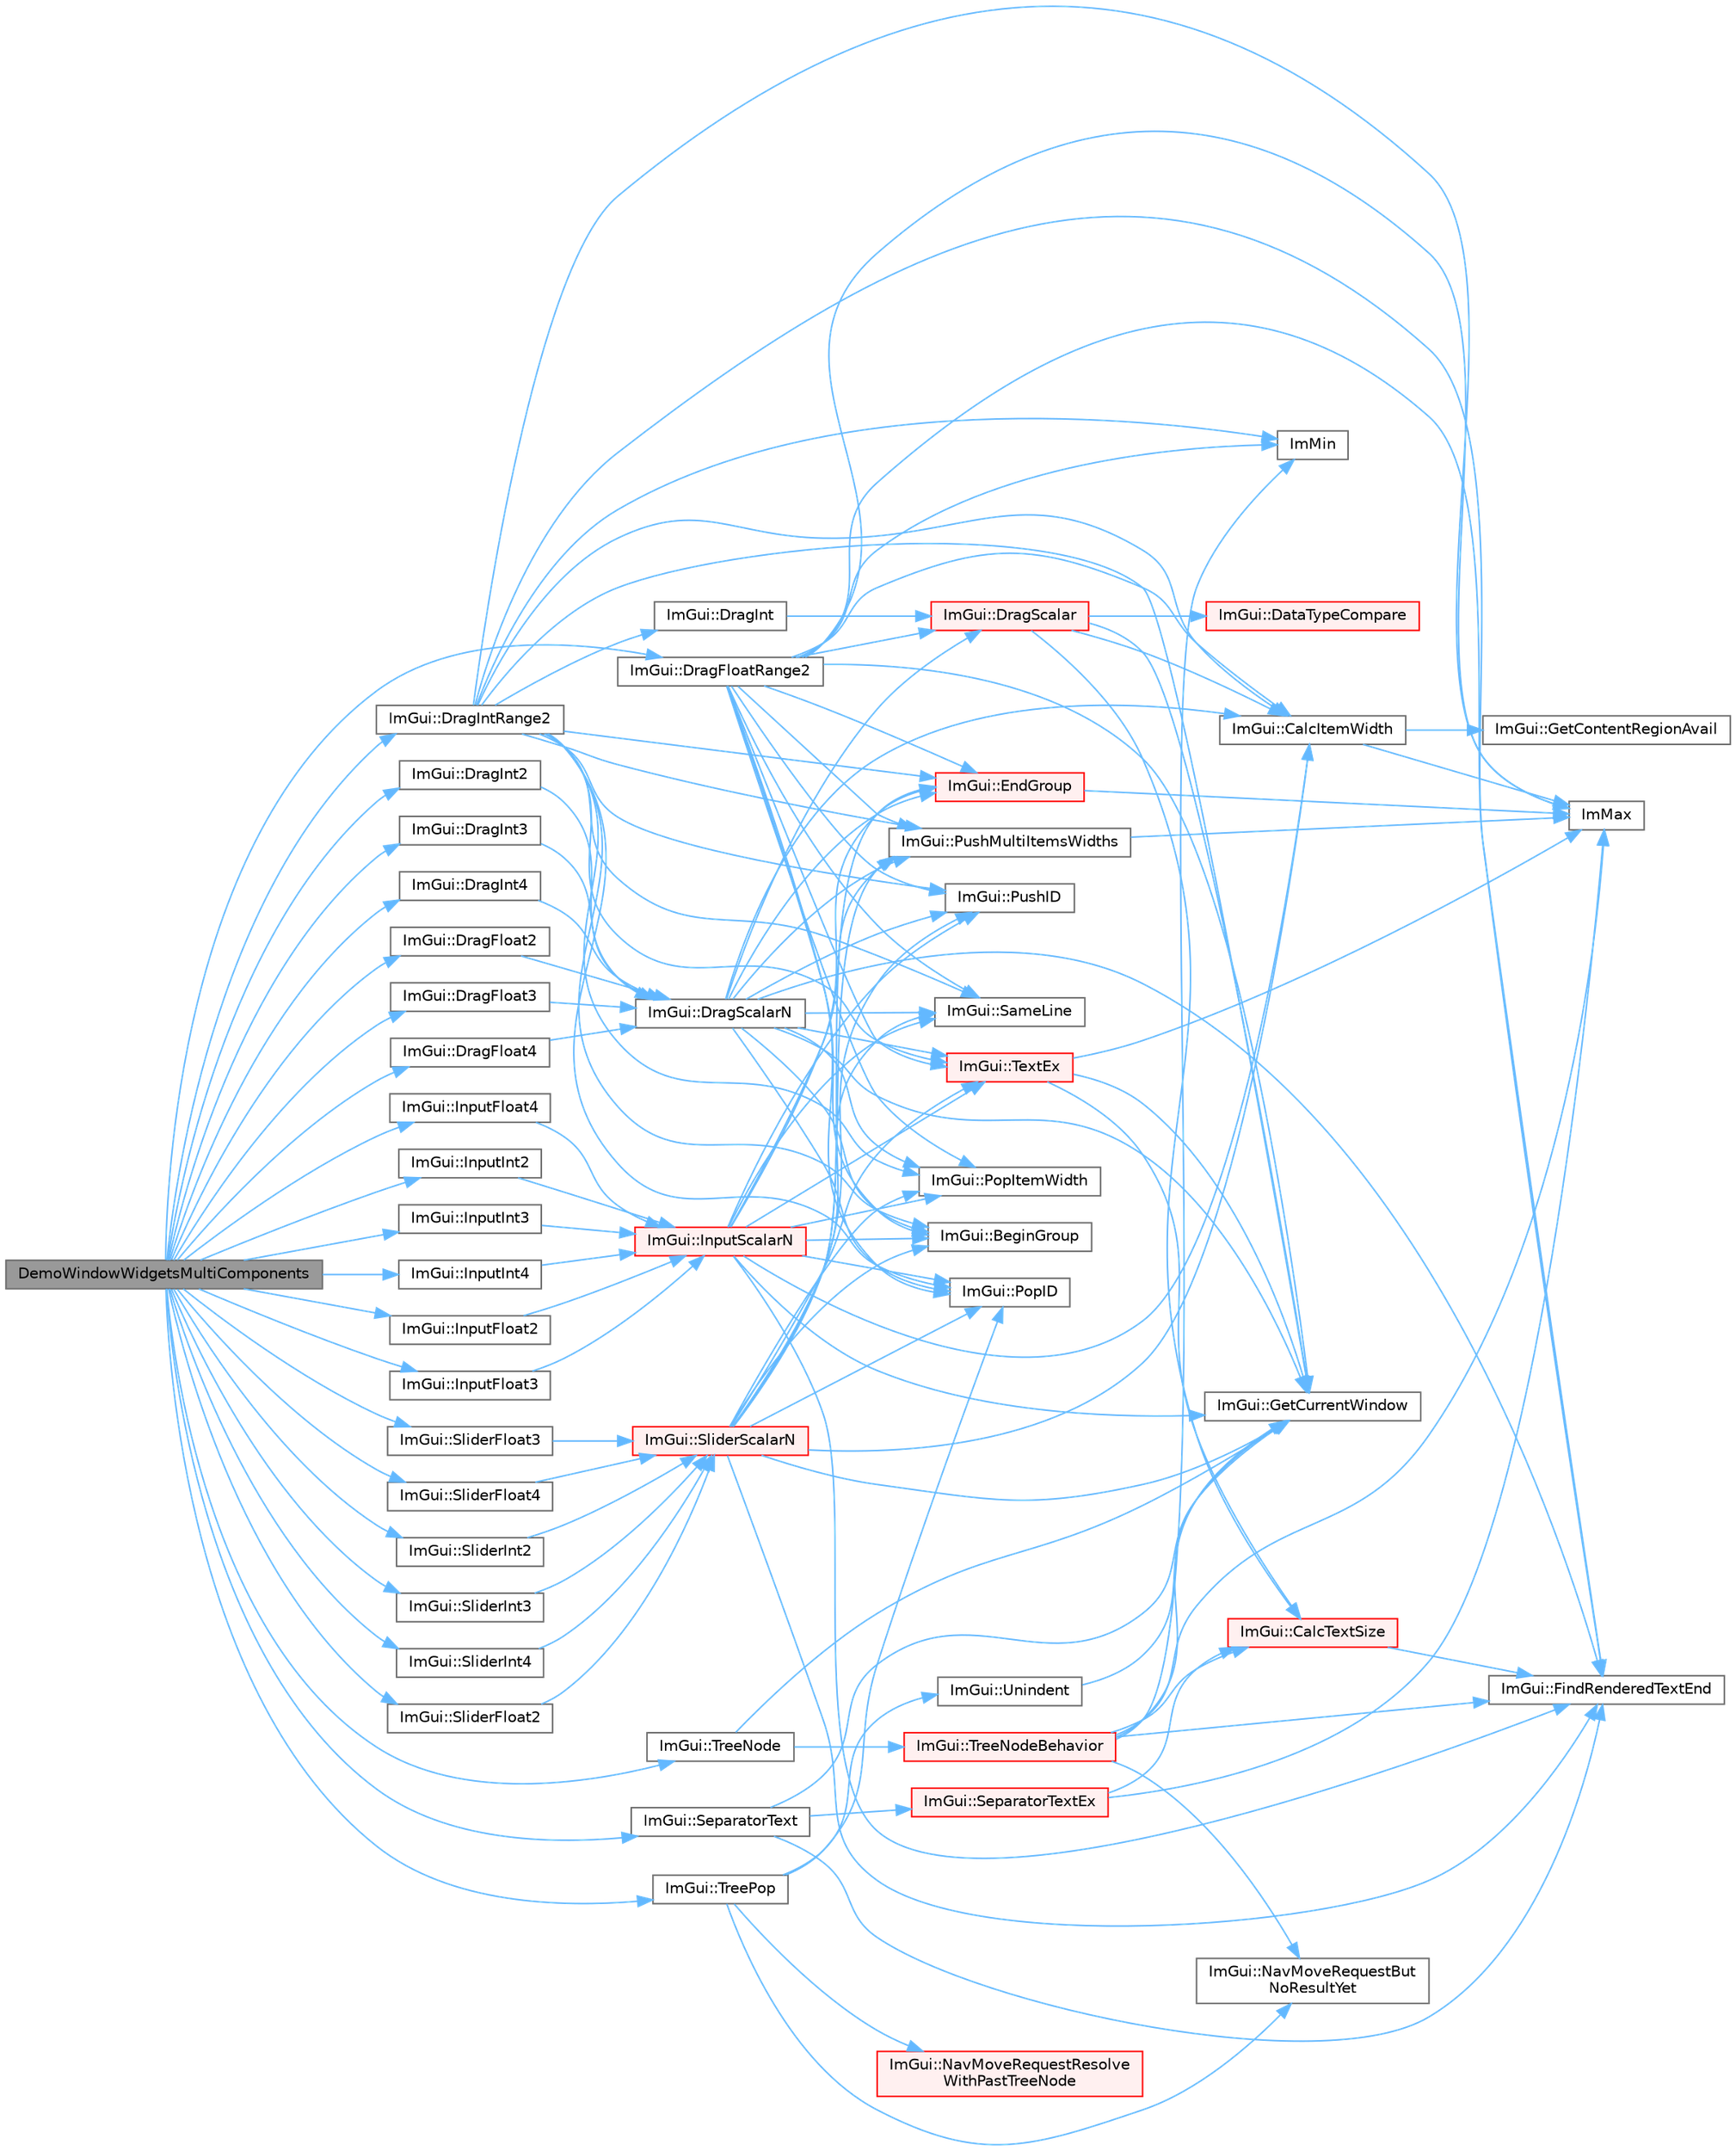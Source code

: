 digraph "DemoWindowWidgetsMultiComponents"
{
 // LATEX_PDF_SIZE
  bgcolor="transparent";
  edge [fontname=Helvetica,fontsize=10,labelfontname=Helvetica,labelfontsize=10];
  node [fontname=Helvetica,fontsize=10,shape=box,height=0.2,width=0.4];
  rankdir="LR";
  Node1 [id="Node000001",label="DemoWindowWidgetsMultiComponents",height=0.2,width=0.4,color="gray40", fillcolor="grey60", style="filled", fontcolor="black",tooltip=" "];
  Node1 -> Node2 [id="edge1_Node000001_Node000002",color="steelblue1",style="solid",tooltip=" "];
  Node2 [id="Node000002",label="ImGui::DragFloat2",height=0.2,width=0.4,color="grey40", fillcolor="white", style="filled",URL="$namespace_im_gui.html#afc9ce10d78534a5c186cee0b337f7471",tooltip=" "];
  Node2 -> Node3 [id="edge2_Node000002_Node000003",color="steelblue1",style="solid",tooltip=" "];
  Node3 [id="Node000003",label="ImGui::DragScalarN",height=0.2,width=0.4,color="grey40", fillcolor="white", style="filled",URL="$namespace_im_gui.html#a1265d2b30ced1fca909e26c8f718fcbd",tooltip=" "];
  Node3 -> Node4 [id="edge3_Node000003_Node000004",color="steelblue1",style="solid",tooltip=" "];
  Node4 [id="Node000004",label="ImGui::BeginGroup",height=0.2,width=0.4,color="grey40", fillcolor="white", style="filled",URL="$namespace_im_gui.html#a42407e196b7ed2a8755bff28aae9805f",tooltip=" "];
  Node3 -> Node5 [id="edge4_Node000003_Node000005",color="steelblue1",style="solid",tooltip=" "];
  Node5 [id="Node000005",label="ImGui::CalcItemWidth",height=0.2,width=0.4,color="grey40", fillcolor="white", style="filled",URL="$namespace_im_gui.html#ab3b3ba92ebd8bca4a552dd93321a1994",tooltip=" "];
  Node5 -> Node6 [id="edge5_Node000005_Node000006",color="steelblue1",style="solid",tooltip=" "];
  Node6 [id="Node000006",label="ImGui::GetContentRegionAvail",height=0.2,width=0.4,color="grey40", fillcolor="white", style="filled",URL="$namespace_im_gui.html#a410c8e19b2fea8b52746ca11b3930301",tooltip=" "];
  Node5 -> Node7 [id="edge6_Node000005_Node000007",color="steelblue1",style="solid",tooltip=" "];
  Node7 [id="Node000007",label="ImMax",height=0.2,width=0.4,color="grey40", fillcolor="white", style="filled",URL="$imgui__internal_8h.html#a7667efd95147d0422f140917c71a9226",tooltip=" "];
  Node3 -> Node8 [id="edge7_Node000003_Node000008",color="steelblue1",style="solid",tooltip=" "];
  Node8 [id="Node000008",label="ImGui::DragScalar",height=0.2,width=0.4,color="red", fillcolor="#FFF0F0", style="filled",URL="$namespace_im_gui.html#a17d8926e8f44a6d00575b12081c51fe0",tooltip=" "];
  Node8 -> Node5 [id="edge8_Node000008_Node000005",color="steelblue1",style="solid",tooltip=" "];
  Node8 -> Node9 [id="edge9_Node000008_Node000009",color="steelblue1",style="solid",tooltip=" "];
  Node9 [id="Node000009",label="ImGui::CalcTextSize",height=0.2,width=0.4,color="red", fillcolor="#FFF0F0", style="filled",URL="$namespace_im_gui.html#a848b9db6cc4a186751c0ecebcaadc33b",tooltip=" "];
  Node9 -> Node17 [id="edge10_Node000009_Node000017",color="steelblue1",style="solid",tooltip=" "];
  Node17 [id="Node000017",label="ImGui::FindRenderedTextEnd",height=0.2,width=0.4,color="grey40", fillcolor="white", style="filled",URL="$namespace_im_gui.html#a7671e1dbc803a31b06081b52a771d83f",tooltip=" "];
  Node8 -> Node18 [id="edge11_Node000008_Node000018",color="steelblue1",style="solid",tooltip=" "];
  Node18 [id="Node000018",label="ImGui::DataTypeCompare",height=0.2,width=0.4,color="red", fillcolor="#FFF0F0", style="filled",URL="$namespace_im_gui.html#aa859c7a74393669eb8418a82b5b174e7",tooltip=" "];
  Node8 -> Node48 [id="edge12_Node000008_Node000048",color="steelblue1",style="solid",tooltip=" "];
  Node48 [id="Node000048",label="ImGui::GetCurrentWindow",height=0.2,width=0.4,color="grey40", fillcolor="white", style="filled",URL="$namespace_im_gui.html#ac452417b5004ca16a814a72cff153526",tooltip=" "];
  Node3 -> Node183 [id="edge13_Node000003_Node000183",color="steelblue1",style="solid",tooltip=" "];
  Node183 [id="Node000183",label="ImGui::EndGroup",height=0.2,width=0.4,color="red", fillcolor="#FFF0F0", style="filled",URL="$namespace_im_gui.html#a05fc97fc64f28a55486087f503d9a622",tooltip=" "];
  Node183 -> Node7 [id="edge14_Node000183_Node000007",color="steelblue1",style="solid",tooltip=" "];
  Node3 -> Node17 [id="edge15_Node000003_Node000017",color="steelblue1",style="solid",tooltip=" "];
  Node3 -> Node48 [id="edge16_Node000003_Node000048",color="steelblue1",style="solid",tooltip=" "];
  Node3 -> Node152 [id="edge17_Node000003_Node000152",color="steelblue1",style="solid",tooltip=" "];
  Node152 [id="Node000152",label="ImGui::PopID",height=0.2,width=0.4,color="grey40", fillcolor="white", style="filled",URL="$namespace_im_gui.html#aba0b2d8f890a5d435ae43d0c4a2d4dd1",tooltip=" "];
  Node3 -> Node173 [id="edge18_Node000003_Node000173",color="steelblue1",style="solid",tooltip=" "];
  Node173 [id="Node000173",label="ImGui::PopItemWidth",height=0.2,width=0.4,color="grey40", fillcolor="white", style="filled",URL="$namespace_im_gui.html#ad29a3fc0cb5dfc7f9fc7224512ce90bf",tooltip=" "];
  Node3 -> Node153 [id="edge19_Node000003_Node000153",color="steelblue1",style="solid",tooltip=" "];
  Node153 [id="Node000153",label="ImGui::PushID",height=0.2,width=0.4,color="grey40", fillcolor="white", style="filled",URL="$namespace_im_gui.html#a27a8533605dc5b8cabf161bf7715bbde",tooltip=" "];
  Node3 -> Node567 [id="edge20_Node000003_Node000567",color="steelblue1",style="solid",tooltip=" "];
  Node567 [id="Node000567",label="ImGui::PushMultiItemsWidths",height=0.2,width=0.4,color="grey40", fillcolor="white", style="filled",URL="$namespace_im_gui.html#a6ec35a6af1a0bbe454d79c2c63b030cc",tooltip=" "];
  Node567 -> Node7 [id="edge21_Node000567_Node000007",color="steelblue1",style="solid",tooltip=" "];
  Node3 -> Node186 [id="edge22_Node000003_Node000186",color="steelblue1",style="solid",tooltip=" "];
  Node186 [id="Node000186",label="ImGui::SameLine",height=0.2,width=0.4,color="grey40", fillcolor="white", style="filled",URL="$namespace_im_gui.html#addd433eb3aae59119e341e80db474f66",tooltip=" "];
  Node3 -> Node568 [id="edge23_Node000003_Node000568",color="steelblue1",style="solid",tooltip=" "];
  Node568 [id="Node000568",label="ImGui::TextEx",height=0.2,width=0.4,color="red", fillcolor="#FFF0F0", style="filled",URL="$namespace_im_gui.html#aae6420fec03511fd478d9108f31e6b5f",tooltip=" "];
  Node568 -> Node9 [id="edge24_Node000568_Node000009",color="steelblue1",style="solid",tooltip=" "];
  Node568 -> Node48 [id="edge25_Node000568_Node000048",color="steelblue1",style="solid",tooltip=" "];
  Node568 -> Node7 [id="edge26_Node000568_Node000007",color="steelblue1",style="solid",tooltip=" "];
  Node1 -> Node573 [id="edge27_Node000001_Node000573",color="steelblue1",style="solid",tooltip=" "];
  Node573 [id="Node000573",label="ImGui::DragFloat3",height=0.2,width=0.4,color="grey40", fillcolor="white", style="filled",URL="$namespace_im_gui.html#a5ffcbb0240077cf2f300960db3c0a3d7",tooltip=" "];
  Node573 -> Node3 [id="edge28_Node000573_Node000003",color="steelblue1",style="solid",tooltip=" "];
  Node1 -> Node574 [id="edge29_Node000001_Node000574",color="steelblue1",style="solid",tooltip=" "];
  Node574 [id="Node000574",label="ImGui::DragFloat4",height=0.2,width=0.4,color="grey40", fillcolor="white", style="filled",URL="$namespace_im_gui.html#a43e4508fb0c6a82cf6d78a645965dd57",tooltip=" "];
  Node574 -> Node3 [id="edge30_Node000574_Node000003",color="steelblue1",style="solid",tooltip=" "];
  Node1 -> Node575 [id="edge31_Node000001_Node000575",color="steelblue1",style="solid",tooltip=" "];
  Node575 [id="Node000575",label="ImGui::DragFloatRange2",height=0.2,width=0.4,color="grey40", fillcolor="white", style="filled",URL="$namespace_im_gui.html#aa6bfd93ead5c47e84b66185da88b8e8c",tooltip=" "];
  Node575 -> Node4 [id="edge32_Node000575_Node000004",color="steelblue1",style="solid",tooltip=" "];
  Node575 -> Node5 [id="edge33_Node000575_Node000005",color="steelblue1",style="solid",tooltip=" "];
  Node575 -> Node8 [id="edge34_Node000575_Node000008",color="steelblue1",style="solid",tooltip=" "];
  Node575 -> Node183 [id="edge35_Node000575_Node000183",color="steelblue1",style="solid",tooltip=" "];
  Node575 -> Node17 [id="edge36_Node000575_Node000017",color="steelblue1",style="solid",tooltip=" "];
  Node575 -> Node48 [id="edge37_Node000575_Node000048",color="steelblue1",style="solid",tooltip=" "];
  Node575 -> Node7 [id="edge38_Node000575_Node000007",color="steelblue1",style="solid",tooltip=" "];
  Node575 -> Node16 [id="edge39_Node000575_Node000016",color="steelblue1",style="solid",tooltip=" "];
  Node16 [id="Node000016",label="ImMin",height=0.2,width=0.4,color="grey40", fillcolor="white", style="filled",URL="$imgui__internal_8h.html#a7f9d7828066a9d61b5630adcdf4655d3",tooltip=" "];
  Node575 -> Node152 [id="edge40_Node000575_Node000152",color="steelblue1",style="solid",tooltip=" "];
  Node575 -> Node173 [id="edge41_Node000575_Node000173",color="steelblue1",style="solid",tooltip=" "];
  Node575 -> Node153 [id="edge42_Node000575_Node000153",color="steelblue1",style="solid",tooltip=" "];
  Node575 -> Node567 [id="edge43_Node000575_Node000567",color="steelblue1",style="solid",tooltip=" "];
  Node575 -> Node186 [id="edge44_Node000575_Node000186",color="steelblue1",style="solid",tooltip=" "];
  Node575 -> Node568 [id="edge45_Node000575_Node000568",color="steelblue1",style="solid",tooltip=" "];
  Node1 -> Node576 [id="edge46_Node000001_Node000576",color="steelblue1",style="solid",tooltip=" "];
  Node576 [id="Node000576",label="ImGui::DragInt2",height=0.2,width=0.4,color="grey40", fillcolor="white", style="filled",URL="$namespace_im_gui.html#a56e3ba8164b0b78b46f01a3a2f7fe00b",tooltip=" "];
  Node576 -> Node3 [id="edge47_Node000576_Node000003",color="steelblue1",style="solid",tooltip=" "];
  Node1 -> Node577 [id="edge48_Node000001_Node000577",color="steelblue1",style="solid",tooltip=" "];
  Node577 [id="Node000577",label="ImGui::DragInt3",height=0.2,width=0.4,color="grey40", fillcolor="white", style="filled",URL="$namespace_im_gui.html#af4be377242ba2480b28b116390af7261",tooltip=" "];
  Node577 -> Node3 [id="edge49_Node000577_Node000003",color="steelblue1",style="solid",tooltip=" "];
  Node1 -> Node578 [id="edge50_Node000001_Node000578",color="steelblue1",style="solid",tooltip=" "];
  Node578 [id="Node000578",label="ImGui::DragInt4",height=0.2,width=0.4,color="grey40", fillcolor="white", style="filled",URL="$namespace_im_gui.html#a5d75e4d3263272f22eb2001652397e55",tooltip=" "];
  Node578 -> Node3 [id="edge51_Node000578_Node000003",color="steelblue1",style="solid",tooltip=" "];
  Node1 -> Node579 [id="edge52_Node000001_Node000579",color="steelblue1",style="solid",tooltip=" "];
  Node579 [id="Node000579",label="ImGui::DragIntRange2",height=0.2,width=0.4,color="grey40", fillcolor="white", style="filled",URL="$namespace_im_gui.html#a27a0380e0480671c7cd854dd7bfc6bd1",tooltip=" "];
  Node579 -> Node4 [id="edge53_Node000579_Node000004",color="steelblue1",style="solid",tooltip=" "];
  Node579 -> Node5 [id="edge54_Node000579_Node000005",color="steelblue1",style="solid",tooltip=" "];
  Node579 -> Node580 [id="edge55_Node000579_Node000580",color="steelblue1",style="solid",tooltip=" "];
  Node580 [id="Node000580",label="ImGui::DragInt",height=0.2,width=0.4,color="grey40", fillcolor="white", style="filled",URL="$namespace_im_gui.html#a3714db739ae51fc75601d7fad234a58b",tooltip=" "];
  Node580 -> Node8 [id="edge56_Node000580_Node000008",color="steelblue1",style="solid",tooltip=" "];
  Node579 -> Node183 [id="edge57_Node000579_Node000183",color="steelblue1",style="solid",tooltip=" "];
  Node579 -> Node17 [id="edge58_Node000579_Node000017",color="steelblue1",style="solid",tooltip=" "];
  Node579 -> Node48 [id="edge59_Node000579_Node000048",color="steelblue1",style="solid",tooltip=" "];
  Node579 -> Node7 [id="edge60_Node000579_Node000007",color="steelblue1",style="solid",tooltip=" "];
  Node579 -> Node16 [id="edge61_Node000579_Node000016",color="steelblue1",style="solid",tooltip=" "];
  Node579 -> Node152 [id="edge62_Node000579_Node000152",color="steelblue1",style="solid",tooltip=" "];
  Node579 -> Node173 [id="edge63_Node000579_Node000173",color="steelblue1",style="solid",tooltip=" "];
  Node579 -> Node153 [id="edge64_Node000579_Node000153",color="steelblue1",style="solid",tooltip=" "];
  Node579 -> Node567 [id="edge65_Node000579_Node000567",color="steelblue1",style="solid",tooltip=" "];
  Node579 -> Node186 [id="edge66_Node000579_Node000186",color="steelblue1",style="solid",tooltip=" "];
  Node579 -> Node568 [id="edge67_Node000579_Node000568",color="steelblue1",style="solid",tooltip=" "];
  Node1 -> Node581 [id="edge68_Node000001_Node000581",color="steelblue1",style="solid",tooltip=" "];
  Node581 [id="Node000581",label="ImGui::InputFloat2",height=0.2,width=0.4,color="grey40", fillcolor="white", style="filled",URL="$namespace_im_gui.html#a854ba6decd4ae7e4b0980a9c71bfa47d",tooltip=" "];
  Node581 -> Node582 [id="edge69_Node000581_Node000582",color="steelblue1",style="solid",tooltip=" "];
  Node582 [id="Node000582",label="ImGui::InputScalarN",height=0.2,width=0.4,color="red", fillcolor="#FFF0F0", style="filled",URL="$namespace_im_gui.html#afb17f0092027c09183df498834abace9",tooltip=" "];
  Node582 -> Node4 [id="edge70_Node000582_Node000004",color="steelblue1",style="solid",tooltip=" "];
  Node582 -> Node5 [id="edge71_Node000582_Node000005",color="steelblue1",style="solid",tooltip=" "];
  Node582 -> Node183 [id="edge72_Node000582_Node000183",color="steelblue1",style="solid",tooltip=" "];
  Node582 -> Node17 [id="edge73_Node000582_Node000017",color="steelblue1",style="solid",tooltip=" "];
  Node582 -> Node48 [id="edge74_Node000582_Node000048",color="steelblue1",style="solid",tooltip=" "];
  Node582 -> Node152 [id="edge75_Node000582_Node000152",color="steelblue1",style="solid",tooltip=" "];
  Node582 -> Node173 [id="edge76_Node000582_Node000173",color="steelblue1",style="solid",tooltip=" "];
  Node582 -> Node153 [id="edge77_Node000582_Node000153",color="steelblue1",style="solid",tooltip=" "];
  Node582 -> Node567 [id="edge78_Node000582_Node000567",color="steelblue1",style="solid",tooltip=" "];
  Node582 -> Node186 [id="edge79_Node000582_Node000186",color="steelblue1",style="solid",tooltip=" "];
  Node582 -> Node568 [id="edge80_Node000582_Node000568",color="steelblue1",style="solid",tooltip=" "];
  Node1 -> Node590 [id="edge81_Node000001_Node000590",color="steelblue1",style="solid",tooltip=" "];
  Node590 [id="Node000590",label="ImGui::InputFloat3",height=0.2,width=0.4,color="grey40", fillcolor="white", style="filled",URL="$namespace_im_gui.html#a970a00fd1a4226c697ea5fb807fb62d8",tooltip=" "];
  Node590 -> Node582 [id="edge82_Node000590_Node000582",color="steelblue1",style="solid",tooltip=" "];
  Node1 -> Node591 [id="edge83_Node000001_Node000591",color="steelblue1",style="solid",tooltip=" "];
  Node591 [id="Node000591",label="ImGui::InputFloat4",height=0.2,width=0.4,color="grey40", fillcolor="white", style="filled",URL="$namespace_im_gui.html#a69675d2e9780a0e5a7a372f936b64d49",tooltip=" "];
  Node591 -> Node582 [id="edge84_Node000591_Node000582",color="steelblue1",style="solid",tooltip=" "];
  Node1 -> Node592 [id="edge85_Node000001_Node000592",color="steelblue1",style="solid",tooltip=" "];
  Node592 [id="Node000592",label="ImGui::InputInt2",height=0.2,width=0.4,color="grey40", fillcolor="white", style="filled",URL="$namespace_im_gui.html#a83dfd2daacefb741e67d8d69821e1590",tooltip=" "];
  Node592 -> Node582 [id="edge86_Node000592_Node000582",color="steelblue1",style="solid",tooltip=" "];
  Node1 -> Node593 [id="edge87_Node000001_Node000593",color="steelblue1",style="solid",tooltip=" "];
  Node593 [id="Node000593",label="ImGui::InputInt3",height=0.2,width=0.4,color="grey40", fillcolor="white", style="filled",URL="$namespace_im_gui.html#ab8e7466e5bdda70fefa551eb662dc3f5",tooltip=" "];
  Node593 -> Node582 [id="edge88_Node000593_Node000582",color="steelblue1",style="solid",tooltip=" "];
  Node1 -> Node594 [id="edge89_Node000001_Node000594",color="steelblue1",style="solid",tooltip=" "];
  Node594 [id="Node000594",label="ImGui::InputInt4",height=0.2,width=0.4,color="grey40", fillcolor="white", style="filled",URL="$namespace_im_gui.html#a3a57668b83f7a99d295f94baa71add0a",tooltip=" "];
  Node594 -> Node582 [id="edge90_Node000594_Node000582",color="steelblue1",style="solid",tooltip=" "];
  Node1 -> Node595 [id="edge91_Node000001_Node000595",color="steelblue1",style="solid",tooltip=" "];
  Node595 [id="Node000595",label="ImGui::SeparatorText",height=0.2,width=0.4,color="grey40", fillcolor="white", style="filled",URL="$namespace_im_gui.html#a35e04f2c996f8634bfda0fa1c07572d9",tooltip=" "];
  Node595 -> Node17 [id="edge92_Node000595_Node000017",color="steelblue1",style="solid",tooltip=" "];
  Node595 -> Node48 [id="edge93_Node000595_Node000048",color="steelblue1",style="solid",tooltip=" "];
  Node595 -> Node596 [id="edge94_Node000595_Node000596",color="steelblue1",style="solid",tooltip=" "];
  Node596 [id="Node000596",label="ImGui::SeparatorTextEx",height=0.2,width=0.4,color="red", fillcolor="#FFF0F0", style="filled",URL="$namespace_im_gui.html#a14e42bfa66f05d0ae2304e27ee1fb2b3",tooltip=" "];
  Node596 -> Node9 [id="edge95_Node000596_Node000009",color="steelblue1",style="solid",tooltip=" "];
  Node596 -> Node7 [id="edge96_Node000596_Node000007",color="steelblue1",style="solid",tooltip=" "];
  Node1 -> Node597 [id="edge97_Node000001_Node000597",color="steelblue1",style="solid",tooltip=" "];
  Node597 [id="Node000597",label="ImGui::SliderFloat2",height=0.2,width=0.4,color="grey40", fillcolor="white", style="filled",URL="$namespace_im_gui.html#a65ed4a55f13d467b06075c951b310c23",tooltip=" "];
  Node597 -> Node598 [id="edge98_Node000597_Node000598",color="steelblue1",style="solid",tooltip=" "];
  Node598 [id="Node000598",label="ImGui::SliderScalarN",height=0.2,width=0.4,color="red", fillcolor="#FFF0F0", style="filled",URL="$namespace_im_gui.html#a64031a4ad000695c1e1d3f42792f4bb4",tooltip=" "];
  Node598 -> Node4 [id="edge99_Node000598_Node000004",color="steelblue1",style="solid",tooltip=" "];
  Node598 -> Node5 [id="edge100_Node000598_Node000005",color="steelblue1",style="solid",tooltip=" "];
  Node598 -> Node183 [id="edge101_Node000598_Node000183",color="steelblue1",style="solid",tooltip=" "];
  Node598 -> Node17 [id="edge102_Node000598_Node000017",color="steelblue1",style="solid",tooltip=" "];
  Node598 -> Node48 [id="edge103_Node000598_Node000048",color="steelblue1",style="solid",tooltip=" "];
  Node598 -> Node152 [id="edge104_Node000598_Node000152",color="steelblue1",style="solid",tooltip=" "];
  Node598 -> Node173 [id="edge105_Node000598_Node000173",color="steelblue1",style="solid",tooltip=" "];
  Node598 -> Node153 [id="edge106_Node000598_Node000153",color="steelblue1",style="solid",tooltip=" "];
  Node598 -> Node567 [id="edge107_Node000598_Node000567",color="steelblue1",style="solid",tooltip=" "];
  Node598 -> Node186 [id="edge108_Node000598_Node000186",color="steelblue1",style="solid",tooltip=" "];
  Node598 -> Node568 [id="edge109_Node000598_Node000568",color="steelblue1",style="solid",tooltip=" "];
  Node1 -> Node602 [id="edge110_Node000001_Node000602",color="steelblue1",style="solid",tooltip=" "];
  Node602 [id="Node000602",label="ImGui::SliderFloat3",height=0.2,width=0.4,color="grey40", fillcolor="white", style="filled",URL="$namespace_im_gui.html#a9fb9ae936849ae17be13c9b6a0391585",tooltip=" "];
  Node602 -> Node598 [id="edge111_Node000602_Node000598",color="steelblue1",style="solid",tooltip=" "];
  Node1 -> Node603 [id="edge112_Node000001_Node000603",color="steelblue1",style="solid",tooltip=" "];
  Node603 [id="Node000603",label="ImGui::SliderFloat4",height=0.2,width=0.4,color="grey40", fillcolor="white", style="filled",URL="$namespace_im_gui.html#acee94c7b89963d8fec32de541cd7205f",tooltip=" "];
  Node603 -> Node598 [id="edge113_Node000603_Node000598",color="steelblue1",style="solid",tooltip=" "];
  Node1 -> Node604 [id="edge114_Node000001_Node000604",color="steelblue1",style="solid",tooltip=" "];
  Node604 [id="Node000604",label="ImGui::SliderInt2",height=0.2,width=0.4,color="grey40", fillcolor="white", style="filled",URL="$namespace_im_gui.html#a9913948869631d72e4fa5dd69235350e",tooltip=" "];
  Node604 -> Node598 [id="edge115_Node000604_Node000598",color="steelblue1",style="solid",tooltip=" "];
  Node1 -> Node605 [id="edge116_Node000001_Node000605",color="steelblue1",style="solid",tooltip=" "];
  Node605 [id="Node000605",label="ImGui::SliderInt3",height=0.2,width=0.4,color="grey40", fillcolor="white", style="filled",URL="$namespace_im_gui.html#ab1e67cf69998479a59677e332dba745b",tooltip=" "];
  Node605 -> Node598 [id="edge117_Node000605_Node000598",color="steelblue1",style="solid",tooltip=" "];
  Node1 -> Node606 [id="edge118_Node000001_Node000606",color="steelblue1",style="solid",tooltip=" "];
  Node606 [id="Node000606",label="ImGui::SliderInt4",height=0.2,width=0.4,color="grey40", fillcolor="white", style="filled",URL="$namespace_im_gui.html#a9a0bb4c55424177ab7894e5a87bd91ea",tooltip=" "];
  Node606 -> Node598 [id="edge119_Node000606_Node000598",color="steelblue1",style="solid",tooltip=" "];
  Node1 -> Node607 [id="edge120_Node000001_Node000607",color="steelblue1",style="solid",tooltip=" "];
  Node607 [id="Node000607",label="ImGui::TreeNode",height=0.2,width=0.4,color="grey40", fillcolor="white", style="filled",URL="$namespace_im_gui.html#a4dff507ce8bbe0da9556bb50b1e60d7f",tooltip=" "];
  Node607 -> Node48 [id="edge121_Node000607_Node000048",color="steelblue1",style="solid",tooltip=" "];
  Node607 -> Node608 [id="edge122_Node000607_Node000608",color="steelblue1",style="solid",tooltip=" "];
  Node608 [id="Node000608",label="ImGui::TreeNodeBehavior",height=0.2,width=0.4,color="red", fillcolor="#FFF0F0", style="filled",URL="$namespace_im_gui.html#a918eabf70d288e93b2519ee1eac2c0b4",tooltip=" "];
  Node608 -> Node9 [id="edge123_Node000608_Node000009",color="steelblue1",style="solid",tooltip=" "];
  Node608 -> Node17 [id="edge124_Node000608_Node000017",color="steelblue1",style="solid",tooltip=" "];
  Node608 -> Node48 [id="edge125_Node000608_Node000048",color="steelblue1",style="solid",tooltip=" "];
  Node608 -> Node7 [id="edge126_Node000608_Node000007",color="steelblue1",style="solid",tooltip=" "];
  Node608 -> Node16 [id="edge127_Node000608_Node000016",color="steelblue1",style="solid",tooltip=" "];
  Node608 -> Node188 [id="edge128_Node000608_Node000188",color="steelblue1",style="solid",tooltip=" "];
  Node188 [id="Node000188",label="ImGui::NavMoveRequestBut\lNoResultYet",height=0.2,width=0.4,color="grey40", fillcolor="white", style="filled",URL="$namespace_im_gui.html#a3fab98556d11690efd4f7f2fde94968e",tooltip=" "];
  Node1 -> Node367 [id="edge129_Node000001_Node000367",color="steelblue1",style="solid",tooltip=" "];
  Node367 [id="Node000367",label="ImGui::TreePop",height=0.2,width=0.4,color="grey40", fillcolor="white", style="filled",URL="$namespace_im_gui.html#a41ecf265e5f678c78fc9c30b3cf2077f",tooltip=" "];
  Node367 -> Node188 [id="edge130_Node000367_Node000188",color="steelblue1",style="solid",tooltip=" "];
  Node367 -> Node368 [id="edge131_Node000367_Node000368",color="steelblue1",style="solid",tooltip=" "];
  Node368 [id="Node000368",label="ImGui::NavMoveRequestResolve\lWithPastTreeNode",height=0.2,width=0.4,color="red", fillcolor="#FFF0F0", style="filled",URL="$namespace_im_gui.html#a626a63937b3f661fc089c4989176cb90",tooltip=" "];
  Node367 -> Node152 [id="edge132_Node000367_Node000152",color="steelblue1",style="solid",tooltip=" "];
  Node367 -> Node369 [id="edge133_Node000367_Node000369",color="steelblue1",style="solid",tooltip=" "];
  Node369 [id="Node000369",label="ImGui::Unindent",height=0.2,width=0.4,color="grey40", fillcolor="white", style="filled",URL="$namespace_im_gui.html#ad577d36753634c9bbdc3750b0e5217f5",tooltip=" "];
  Node369 -> Node48 [id="edge134_Node000369_Node000048",color="steelblue1",style="solid",tooltip=" "];
}
